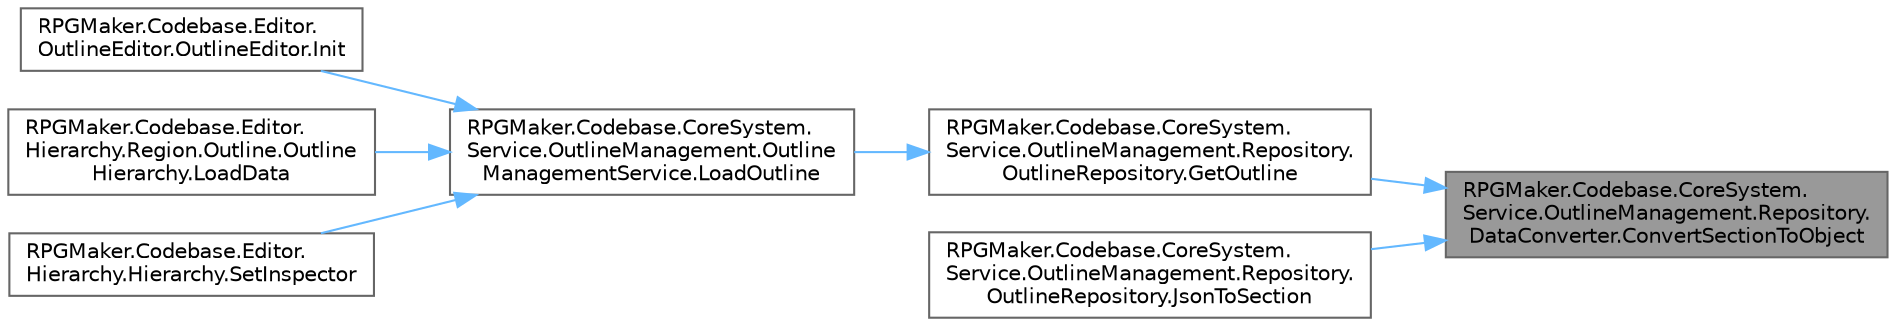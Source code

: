 digraph "RPGMaker.Codebase.CoreSystem.Service.OutlineManagement.Repository.DataConverter.ConvertSectionToObject"
{
 // LATEX_PDF_SIZE
  bgcolor="transparent";
  edge [fontname=Helvetica,fontsize=10,labelfontname=Helvetica,labelfontsize=10];
  node [fontname=Helvetica,fontsize=10,shape=box,height=0.2,width=0.4];
  rankdir="RL";
  Node1 [id="Node000001",label="RPGMaker.Codebase.CoreSystem.\lService.OutlineManagement.Repository.\lDataConverter.ConvertSectionToObject",height=0.2,width=0.4,color="gray40", fillcolor="grey60", style="filled", fontcolor="black",tooltip=" "];
  Node1 -> Node2 [id="edge1_Node000001_Node000002",dir="back",color="steelblue1",style="solid",tooltip=" "];
  Node2 [id="Node000002",label="RPGMaker.Codebase.CoreSystem.\lService.OutlineManagement.Repository.\lOutlineRepository.GetOutline",height=0.2,width=0.4,color="grey40", fillcolor="white", style="filled",URL="$de/dff/class_r_p_g_maker_1_1_codebase_1_1_core_system_1_1_service_1_1_outline_management_1_1_repository_1_1_outline_repository.html#ab4206d0eabd2d2cc1353d1c44c69cb0e",tooltip=" "];
  Node2 -> Node3 [id="edge2_Node000002_Node000003",dir="back",color="steelblue1",style="solid",tooltip=" "];
  Node3 [id="Node000003",label="RPGMaker.Codebase.CoreSystem.\lService.OutlineManagement.Outline\lManagementService.LoadOutline",height=0.2,width=0.4,color="grey40", fillcolor="white", style="filled",URL="$da/dcb/class_r_p_g_maker_1_1_codebase_1_1_core_system_1_1_service_1_1_outline_management_1_1_outline_management_service.html#a9f1abc6a7ffa41bd499048bc45378600",tooltip=" "];
  Node3 -> Node4 [id="edge3_Node000003_Node000004",dir="back",color="steelblue1",style="solid",tooltip=" "];
  Node4 [id="Node000004",label="RPGMaker.Codebase.Editor.\lOutlineEditor.OutlineEditor.Init",height=0.2,width=0.4,color="grey40", fillcolor="white", style="filled",URL="$db/d92/class_r_p_g_maker_1_1_codebase_1_1_editor_1_1_outline_editor_1_1_outline_editor.html#a8d91943564882813b546335ccefbf445",tooltip=" "];
  Node3 -> Node5 [id="edge4_Node000003_Node000005",dir="back",color="steelblue1",style="solid",tooltip=" "];
  Node5 [id="Node000005",label="RPGMaker.Codebase.Editor.\lHierarchy.Region.Outline.Outline\lHierarchy.LoadData",height=0.2,width=0.4,color="grey40", fillcolor="white", style="filled",URL="$dd/d97/class_r_p_g_maker_1_1_codebase_1_1_editor_1_1_hierarchy_1_1_region_1_1_outline_1_1_outline_hierarchy.html#aaaeef04613f7643ee2901a8b0312d72e",tooltip="データの読"];
  Node3 -> Node6 [id="edge5_Node000003_Node000006",dir="back",color="steelblue1",style="solid",tooltip=" "];
  Node6 [id="Node000006",label="RPGMaker.Codebase.Editor.\lHierarchy.Hierarchy.SetInspector",height=0.2,width=0.4,color="grey40", fillcolor="white", style="filled",URL="$de/ddc/class_r_p_g_maker_1_1_codebase_1_1_editor_1_1_hierarchy_1_1_hierarchy.html#a2b194448f5fcca77e60d5bc10f9ddbb7",tooltip="最後に開いていたインスペクターを開く"];
  Node1 -> Node7 [id="edge6_Node000001_Node000007",dir="back",color="steelblue1",style="solid",tooltip=" "];
  Node7 [id="Node000007",label="RPGMaker.Codebase.CoreSystem.\lService.OutlineManagement.Repository.\lOutlineRepository.JsonToSection",height=0.2,width=0.4,color="grey40", fillcolor="white", style="filled",URL="$de/dff/class_r_p_g_maker_1_1_codebase_1_1_core_system_1_1_service_1_1_outline_management_1_1_repository_1_1_outline_repository.html#a4b9cf47b8cde6d2f1f1c72a3edd8bad6",tooltip=" "];
}
